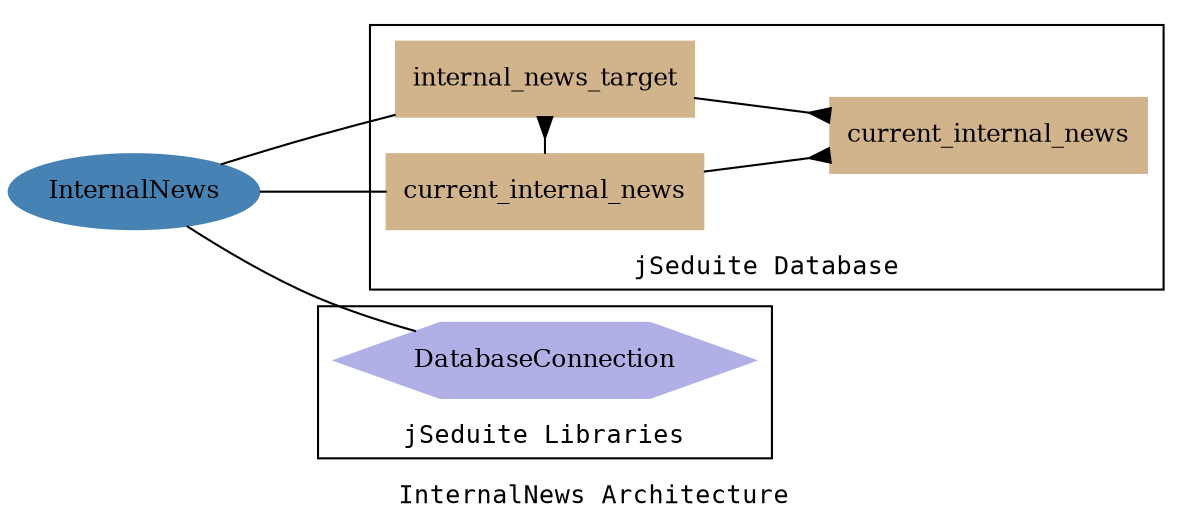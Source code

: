 digraph jSeduite_arch {
  label="InternalNews Architecture";
  fontname="Courier";
  node [fontsize=12, style=filled, shape="ellipse", color="#4682B4"];
  edge [arrowhead="none"];
  fontsize=12;
  rankdir=LR ;

  subgraph cluster_database {
    label="jSeduite Database" ;
    labelloc=b;
    node [shape="box", color="#D2B48C"];
    edge [arrowhead="inv",arrowtail="inv"] ;

    current_internal_news_view     [label="current_internal_news"] ;
    internal_news_db [label="current_internal_news"] ;
    internal_news_target_db [label="internal_news_target"];

    internal_news_target_db -> internal_news_db
    current_internal_news_view -> internal_news_db
    current_internal_news_view -> internal_news_target_db
    {rank=same; current_internal_news_view; internal_news_target_db}
  }

  subgraph cluster_librairies {
    label="jSeduite Libraries" ;
    labelloc=b;
    node [shape="hexagon",color="#B0B0E6",style="filled"];

    db_conn [label="DatabaseConnection"];
  }

  internal_news [label="InternalNews"];
  internal_news -> current_internal_news_view ;
  internal_news -> internal_news_target_db ;
  internal_news -> db_conn;
 

}